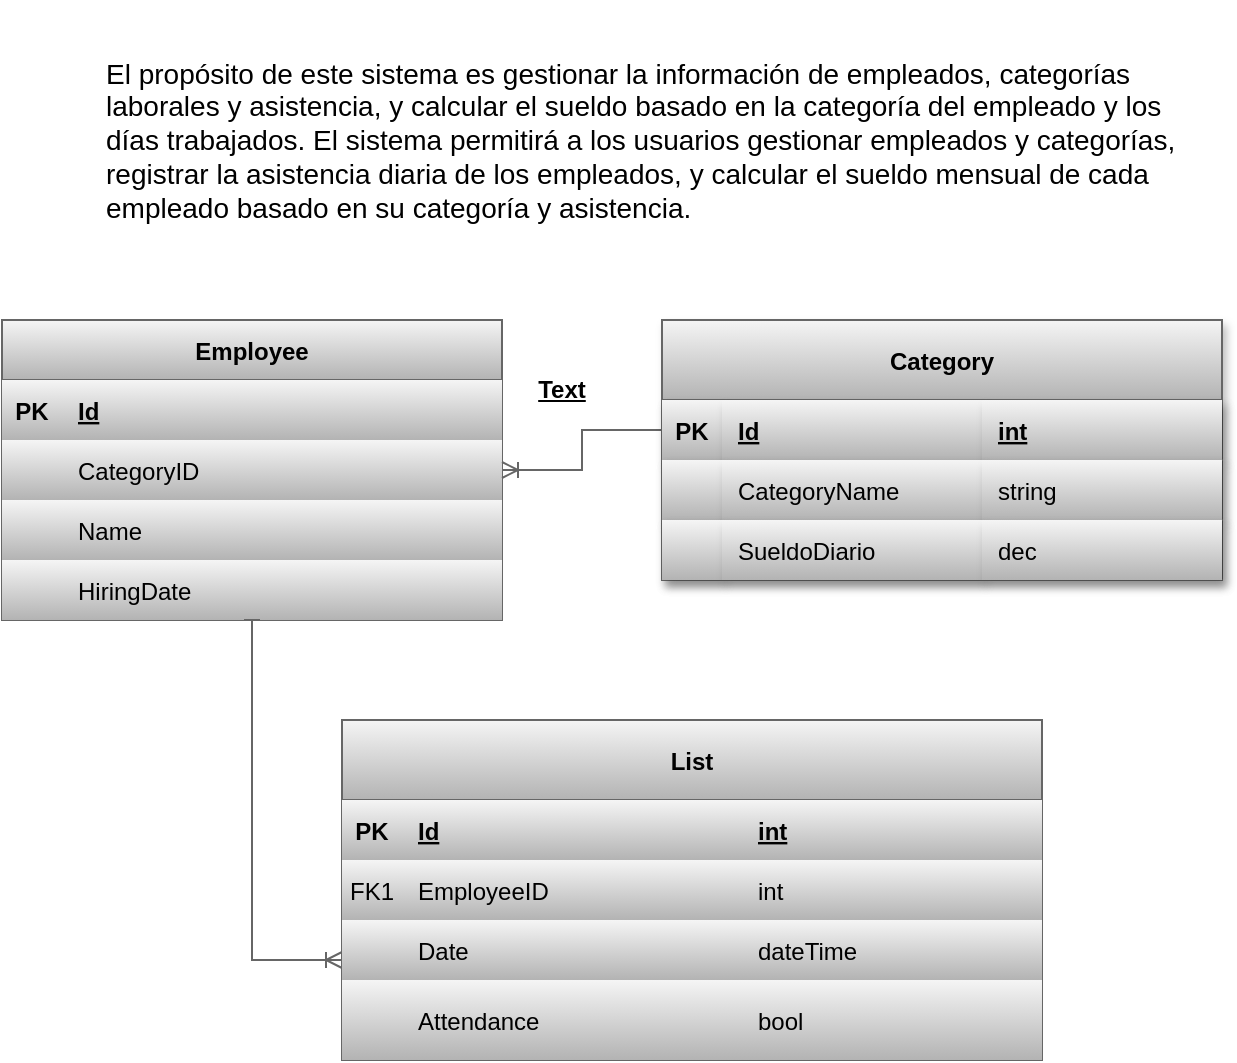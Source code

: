 <mxfile version="24.7.6">
  <diagram id="R2lEEEUBdFMjLlhIrx00" name="Page-1">
    <mxGraphModel dx="1195" dy="643" grid="1" gridSize="10" guides="1" tooltips="1" connect="1" arrows="1" fold="1" page="1" pageScale="1" pageWidth="850" pageHeight="1100" math="0" shadow="0" extFonts="Permanent Marker^https://fonts.googleapis.com/css?family=Permanent+Marker">
      <root>
        <mxCell id="0" />
        <mxCell id="1" parent="0" />
        <mxCell id="C-vyLk0tnHw3VtMMgP7b-23" value="Employee" style="shape=table;startSize=30;container=1;collapsible=1;childLayout=tableLayout;fixedRows=1;rowLines=0;fontStyle=1;align=center;resizeLast=1;fillColor=#f5f5f5;strokeColor=#666666;gradientColor=#b3b3b3;rounded=0;" parent="1" vertex="1">
          <mxGeometry x="100" y="180" width="250" height="150" as="geometry">
            <mxRectangle x="120" y="120" width="90" height="30" as="alternateBounds" />
          </mxGeometry>
        </mxCell>
        <mxCell id="C-vyLk0tnHw3VtMMgP7b-24" value="" style="shape=partialRectangle;collapsible=0;dropTarget=0;pointerEvents=0;fillColor=#f5f5f5;points=[[0,0.5],[1,0.5]];portConstraint=eastwest;top=0;left=0;right=0;bottom=1;strokeColor=#666666;gradientColor=#b3b3b3;rounded=0;" parent="C-vyLk0tnHw3VtMMgP7b-23" vertex="1">
          <mxGeometry y="30" width="250" height="30" as="geometry" />
        </mxCell>
        <mxCell id="C-vyLk0tnHw3VtMMgP7b-25" value="PK" style="shape=partialRectangle;overflow=hidden;connectable=0;fillColor=#f5f5f5;top=0;left=0;bottom=0;right=0;fontStyle=1;strokeColor=#666666;gradientColor=#b3b3b3;rounded=0;" parent="C-vyLk0tnHw3VtMMgP7b-24" vertex="1">
          <mxGeometry width="30" height="30" as="geometry">
            <mxRectangle width="30" height="30" as="alternateBounds" />
          </mxGeometry>
        </mxCell>
        <mxCell id="C-vyLk0tnHw3VtMMgP7b-26" value="Id" style="shape=partialRectangle;overflow=hidden;connectable=0;fillColor=#f5f5f5;top=0;left=0;bottom=0;right=0;align=left;spacingLeft=6;fontStyle=5;strokeColor=#666666;gradientColor=#b3b3b3;rounded=0;" parent="C-vyLk0tnHw3VtMMgP7b-24" vertex="1">
          <mxGeometry x="30" width="220" height="30" as="geometry">
            <mxRectangle width="220" height="30" as="alternateBounds" />
          </mxGeometry>
        </mxCell>
        <mxCell id="C-vyLk0tnHw3VtMMgP7b-27" value="" style="shape=partialRectangle;collapsible=0;dropTarget=0;pointerEvents=0;fillColor=#f5f5f5;points=[[0,0.5],[1,0.5]];portConstraint=eastwest;top=0;left=0;right=0;bottom=0;strokeColor=#666666;gradientColor=#b3b3b3;rounded=0;" parent="C-vyLk0tnHw3VtMMgP7b-23" vertex="1">
          <mxGeometry y="60" width="250" height="30" as="geometry" />
        </mxCell>
        <mxCell id="C-vyLk0tnHw3VtMMgP7b-28" value="" style="shape=partialRectangle;overflow=hidden;connectable=0;fillColor=#f5f5f5;top=0;left=0;bottom=0;right=0;strokeColor=#666666;gradientColor=#b3b3b3;rounded=0;" parent="C-vyLk0tnHw3VtMMgP7b-27" vertex="1">
          <mxGeometry width="30" height="30" as="geometry">
            <mxRectangle width="30" height="30" as="alternateBounds" />
          </mxGeometry>
        </mxCell>
        <mxCell id="C-vyLk0tnHw3VtMMgP7b-29" value="CategoryID" style="shape=partialRectangle;overflow=hidden;connectable=0;fillColor=#f5f5f5;top=0;left=0;bottom=0;right=0;align=left;spacingLeft=6;strokeColor=#666666;gradientColor=#b3b3b3;rounded=0;" parent="C-vyLk0tnHw3VtMMgP7b-27" vertex="1">
          <mxGeometry x="30" width="220" height="30" as="geometry">
            <mxRectangle width="220" height="30" as="alternateBounds" />
          </mxGeometry>
        </mxCell>
        <mxCell id="PpUkN2fcghukrHoMmAqq-85" style="shape=partialRectangle;collapsible=0;dropTarget=0;pointerEvents=0;fillColor=#f5f5f5;points=[[0,0.5],[1,0.5]];portConstraint=eastwest;top=0;left=0;right=0;bottom=0;strokeColor=#666666;gradientColor=#b3b3b3;rounded=0;" vertex="1" parent="C-vyLk0tnHw3VtMMgP7b-23">
          <mxGeometry y="90" width="250" height="30" as="geometry" />
        </mxCell>
        <mxCell id="PpUkN2fcghukrHoMmAqq-86" style="shape=partialRectangle;overflow=hidden;connectable=0;fillColor=#f5f5f5;top=0;left=0;bottom=0;right=0;strokeColor=#666666;gradientColor=#b3b3b3;rounded=0;" vertex="1" parent="PpUkN2fcghukrHoMmAqq-85">
          <mxGeometry width="30" height="30" as="geometry">
            <mxRectangle width="30" height="30" as="alternateBounds" />
          </mxGeometry>
        </mxCell>
        <mxCell id="PpUkN2fcghukrHoMmAqq-87" value="Name" style="shape=partialRectangle;overflow=hidden;connectable=0;fillColor=#f5f5f5;top=0;left=0;bottom=0;right=0;align=left;spacingLeft=6;strokeColor=#666666;gradientColor=#b3b3b3;rounded=0;" vertex="1" parent="PpUkN2fcghukrHoMmAqq-85">
          <mxGeometry x="30" width="220" height="30" as="geometry">
            <mxRectangle width="220" height="30" as="alternateBounds" />
          </mxGeometry>
        </mxCell>
        <mxCell id="PpUkN2fcghukrHoMmAqq-88" style="shape=partialRectangle;collapsible=0;dropTarget=0;pointerEvents=0;fillColor=#f5f5f5;points=[[0,0.5],[1,0.5]];portConstraint=eastwest;top=0;left=0;right=0;bottom=0;strokeColor=#666666;gradientColor=#b3b3b3;rounded=0;" vertex="1" parent="C-vyLk0tnHw3VtMMgP7b-23">
          <mxGeometry y="120" width="250" height="30" as="geometry" />
        </mxCell>
        <mxCell id="PpUkN2fcghukrHoMmAqq-89" style="shape=partialRectangle;overflow=hidden;connectable=0;fillColor=#f5f5f5;top=0;left=0;bottom=0;right=0;strokeColor=#666666;gradientColor=#b3b3b3;rounded=0;" vertex="1" parent="PpUkN2fcghukrHoMmAqq-88">
          <mxGeometry width="30" height="30" as="geometry">
            <mxRectangle width="30" height="30" as="alternateBounds" />
          </mxGeometry>
        </mxCell>
        <mxCell id="PpUkN2fcghukrHoMmAqq-90" value="HiringDate" style="shape=partialRectangle;overflow=hidden;connectable=0;fillColor=#f5f5f5;top=0;left=0;bottom=0;right=0;align=left;spacingLeft=6;strokeColor=#666666;gradientColor=#b3b3b3;rounded=0;" vertex="1" parent="PpUkN2fcghukrHoMmAqq-88">
          <mxGeometry x="30" width="220" height="30" as="geometry">
            <mxRectangle width="220" height="30" as="alternateBounds" />
          </mxGeometry>
        </mxCell>
        <mxCell id="PpUkN2fcghukrHoMmAqq-4" value="" style="edgeStyle=orthogonalEdgeStyle;rounded=0;orthogonalLoop=1;jettySize=auto;html=1;endArrow=ERoneToMany;endFill=0;fillColor=#f5f5f5;strokeColor=#666666;gradientColor=#b3b3b3;" edge="1" parent="1" source="C-vyLk0tnHw3VtMMgP7b-3" target="C-vyLk0tnHw3VtMMgP7b-27">
          <mxGeometry relative="1" as="geometry" />
        </mxCell>
        <mxCell id="PpUkN2fcghukrHoMmAqq-5" style="edgeStyle=orthogonalEdgeStyle;rounded=0;orthogonalLoop=1;jettySize=auto;html=1;endArrow=baseDash;endFill=0;startArrow=ERoneToMany;startFill=0;fillColor=#f5f5f5;strokeColor=#666666;gradientColor=#b3b3b3;entryX=0.5;entryY=1;entryDx=0;entryDy=0;" edge="1" parent="1" source="C-vyLk0tnHw3VtMMgP7b-13" target="C-vyLk0tnHw3VtMMgP7b-23">
          <mxGeometry relative="1" as="geometry">
            <mxPoint x="150" y="280" as="targetPoint" />
            <Array as="points">
              <mxPoint x="225" y="500" />
            </Array>
          </mxGeometry>
        </mxCell>
        <mxCell id="C-vyLk0tnHw3VtMMgP7b-13" value="List" style="shape=table;startSize=40;container=1;collapsible=1;childLayout=tableLayout;fixedRows=1;rowLines=0;fontStyle=1;align=center;resizeLast=1;fillColor=#f5f5f5;strokeColor=#666666;gradientColor=#b3b3b3;rounded=0;" parent="1" vertex="1">
          <mxGeometry x="270" y="380" width="350" height="170" as="geometry">
            <mxRectangle x="340" y="280" width="60" height="30" as="alternateBounds" />
          </mxGeometry>
        </mxCell>
        <mxCell id="C-vyLk0tnHw3VtMMgP7b-14" value="" style="shape=partialRectangle;collapsible=0;dropTarget=0;pointerEvents=0;fillColor=#f5f5f5;points=[[0,0.5],[1,0.5]];portConstraint=eastwest;top=0;left=0;right=0;bottom=1;strokeColor=#666666;gradientColor=#b3b3b3;rounded=0;" parent="C-vyLk0tnHw3VtMMgP7b-13" vertex="1">
          <mxGeometry y="40" width="350" height="30" as="geometry" />
        </mxCell>
        <mxCell id="C-vyLk0tnHw3VtMMgP7b-15" value="PK" style="shape=partialRectangle;overflow=hidden;connectable=0;fillColor=#f5f5f5;top=0;left=0;bottom=0;right=0;fontStyle=1;strokeColor=#666666;gradientColor=#b3b3b3;rounded=0;" parent="C-vyLk0tnHw3VtMMgP7b-14" vertex="1">
          <mxGeometry width="30" height="30" as="geometry">
            <mxRectangle width="30" height="30" as="alternateBounds" />
          </mxGeometry>
        </mxCell>
        <mxCell id="C-vyLk0tnHw3VtMMgP7b-16" value="Id" style="shape=partialRectangle;overflow=hidden;connectable=0;fillColor=#f5f5f5;top=0;left=0;bottom=0;right=0;align=left;spacingLeft=6;fontStyle=5;strokeColor=#666666;gradientColor=#b3b3b3;rounded=0;" parent="C-vyLk0tnHw3VtMMgP7b-14" vertex="1">
          <mxGeometry x="30" width="170" height="30" as="geometry">
            <mxRectangle width="170" height="30" as="alternateBounds" />
          </mxGeometry>
        </mxCell>
        <mxCell id="PpUkN2fcghukrHoMmAqq-107" value="int" style="shape=partialRectangle;overflow=hidden;connectable=0;fillColor=#f5f5f5;top=0;left=0;bottom=0;right=0;align=left;spacingLeft=6;fontStyle=5;strokeColor=#666666;gradientColor=#b3b3b3;rounded=0;" vertex="1" parent="C-vyLk0tnHw3VtMMgP7b-14">
          <mxGeometry x="200" width="130" height="30" as="geometry">
            <mxRectangle width="130" height="30" as="alternateBounds" />
          </mxGeometry>
        </mxCell>
        <mxCell id="PpUkN2fcghukrHoMmAqq-111" style="shape=partialRectangle;overflow=hidden;connectable=0;fillColor=#f5f5f5;top=0;left=0;bottom=0;right=0;align=left;spacingLeft=6;fontStyle=5;strokeColor=#666666;gradientColor=#b3b3b3;rounded=0;" vertex="1" parent="C-vyLk0tnHw3VtMMgP7b-14">
          <mxGeometry x="330" width="20" height="30" as="geometry">
            <mxRectangle width="20" height="30" as="alternateBounds" />
          </mxGeometry>
        </mxCell>
        <mxCell id="C-vyLk0tnHw3VtMMgP7b-17" value="" style="shape=partialRectangle;collapsible=0;dropTarget=0;pointerEvents=0;fillColor=#f5f5f5;points=[[0,0.5],[1,0.5]];portConstraint=eastwest;top=0;left=0;right=0;bottom=0;strokeColor=#666666;gradientColor=#b3b3b3;rounded=0;" parent="C-vyLk0tnHw3VtMMgP7b-13" vertex="1">
          <mxGeometry y="70" width="350" height="30" as="geometry" />
        </mxCell>
        <mxCell id="C-vyLk0tnHw3VtMMgP7b-18" value="FK1" style="shape=partialRectangle;overflow=hidden;connectable=0;fillColor=#f5f5f5;top=0;left=0;bottom=0;right=0;strokeColor=#666666;gradientColor=#b3b3b3;rounded=0;" parent="C-vyLk0tnHw3VtMMgP7b-17" vertex="1">
          <mxGeometry width="30" height="30" as="geometry">
            <mxRectangle width="30" height="30" as="alternateBounds" />
          </mxGeometry>
        </mxCell>
        <mxCell id="C-vyLk0tnHw3VtMMgP7b-19" value="EmployeeID" style="shape=partialRectangle;overflow=hidden;connectable=0;fillColor=#f5f5f5;top=0;left=0;bottom=0;right=0;align=left;spacingLeft=6;strokeColor=#666666;gradientColor=#b3b3b3;rounded=0;" parent="C-vyLk0tnHw3VtMMgP7b-17" vertex="1">
          <mxGeometry x="30" width="170" height="30" as="geometry">
            <mxRectangle width="170" height="30" as="alternateBounds" />
          </mxGeometry>
        </mxCell>
        <mxCell id="PpUkN2fcghukrHoMmAqq-108" value="int" style="shape=partialRectangle;overflow=hidden;connectable=0;fillColor=#f5f5f5;top=0;left=0;bottom=0;right=0;align=left;spacingLeft=6;strokeColor=#666666;gradientColor=#b3b3b3;rounded=0;" vertex="1" parent="C-vyLk0tnHw3VtMMgP7b-17">
          <mxGeometry x="200" width="130" height="30" as="geometry">
            <mxRectangle width="130" height="30" as="alternateBounds" />
          </mxGeometry>
        </mxCell>
        <mxCell id="PpUkN2fcghukrHoMmAqq-112" style="shape=partialRectangle;overflow=hidden;connectable=0;fillColor=#f5f5f5;top=0;left=0;bottom=0;right=0;align=left;spacingLeft=6;strokeColor=#666666;gradientColor=#b3b3b3;rounded=0;" vertex="1" parent="C-vyLk0tnHw3VtMMgP7b-17">
          <mxGeometry x="330" width="20" height="30" as="geometry">
            <mxRectangle width="20" height="30" as="alternateBounds" />
          </mxGeometry>
        </mxCell>
        <mxCell id="PpUkN2fcghukrHoMmAqq-91" style="shape=partialRectangle;collapsible=0;dropTarget=0;pointerEvents=0;fillColor=#f5f5f5;points=[[0,0.5],[1,0.5]];portConstraint=eastwest;top=0;left=0;right=0;bottom=0;strokeColor=#666666;gradientColor=#b3b3b3;rounded=0;" vertex="1" parent="C-vyLk0tnHw3VtMMgP7b-13">
          <mxGeometry y="100" width="350" height="30" as="geometry" />
        </mxCell>
        <mxCell id="PpUkN2fcghukrHoMmAqq-92" style="shape=partialRectangle;overflow=hidden;connectable=0;fillColor=#f5f5f5;top=0;left=0;bottom=0;right=0;strokeColor=#666666;gradientColor=#b3b3b3;rounded=0;" vertex="1" parent="PpUkN2fcghukrHoMmAqq-91">
          <mxGeometry width="30" height="30" as="geometry">
            <mxRectangle width="30" height="30" as="alternateBounds" />
          </mxGeometry>
        </mxCell>
        <mxCell id="PpUkN2fcghukrHoMmAqq-93" value="Date" style="shape=partialRectangle;overflow=hidden;connectable=0;fillColor=#f5f5f5;top=0;left=0;bottom=0;right=0;align=left;spacingLeft=6;strokeColor=#666666;gradientColor=#b3b3b3;rounded=0;" vertex="1" parent="PpUkN2fcghukrHoMmAqq-91">
          <mxGeometry x="30" width="170" height="30" as="geometry">
            <mxRectangle width="170" height="30" as="alternateBounds" />
          </mxGeometry>
        </mxCell>
        <mxCell id="PpUkN2fcghukrHoMmAqq-109" value="dateTime " style="shape=partialRectangle;overflow=hidden;connectable=0;fillColor=#f5f5f5;top=0;left=0;bottom=0;right=0;align=left;spacingLeft=6;strokeColor=#666666;gradientColor=#b3b3b3;rounded=0;" vertex="1" parent="PpUkN2fcghukrHoMmAqq-91">
          <mxGeometry x="200" width="130" height="30" as="geometry">
            <mxRectangle width="130" height="30" as="alternateBounds" />
          </mxGeometry>
        </mxCell>
        <mxCell id="PpUkN2fcghukrHoMmAqq-113" style="shape=partialRectangle;overflow=hidden;connectable=0;fillColor=#f5f5f5;top=0;left=0;bottom=0;right=0;align=left;spacingLeft=6;strokeColor=#666666;gradientColor=#b3b3b3;rounded=0;" vertex="1" parent="PpUkN2fcghukrHoMmAqq-91">
          <mxGeometry x="330" width="20" height="30" as="geometry">
            <mxRectangle width="20" height="30" as="alternateBounds" />
          </mxGeometry>
        </mxCell>
        <mxCell id="PpUkN2fcghukrHoMmAqq-94" style="shape=partialRectangle;collapsible=0;dropTarget=0;pointerEvents=0;fillColor=#f5f5f5;points=[[0,0.5],[1,0.5]];portConstraint=eastwest;top=0;left=0;right=0;bottom=0;strokeColor=#666666;gradientColor=#b3b3b3;rounded=0;" vertex="1" parent="C-vyLk0tnHw3VtMMgP7b-13">
          <mxGeometry y="130" width="350" height="40" as="geometry" />
        </mxCell>
        <mxCell id="PpUkN2fcghukrHoMmAqq-95" style="shape=partialRectangle;overflow=hidden;connectable=0;fillColor=#f5f5f5;top=0;left=0;bottom=0;right=0;strokeColor=#666666;gradientColor=#b3b3b3;rounded=0;" vertex="1" parent="PpUkN2fcghukrHoMmAqq-94">
          <mxGeometry width="30" height="40" as="geometry">
            <mxRectangle width="30" height="40" as="alternateBounds" />
          </mxGeometry>
        </mxCell>
        <mxCell id="PpUkN2fcghukrHoMmAqq-96" value="Attendance" style="shape=partialRectangle;overflow=hidden;connectable=0;fillColor=#f5f5f5;top=0;left=0;bottom=0;right=0;align=left;spacingLeft=6;strokeColor=#666666;gradientColor=#b3b3b3;rounded=0;" vertex="1" parent="PpUkN2fcghukrHoMmAqq-94">
          <mxGeometry x="30" width="170" height="40" as="geometry">
            <mxRectangle width="170" height="40" as="alternateBounds" />
          </mxGeometry>
        </mxCell>
        <mxCell id="PpUkN2fcghukrHoMmAqq-110" value="bool" style="shape=partialRectangle;overflow=hidden;connectable=0;fillColor=#f5f5f5;top=0;left=0;bottom=0;right=0;align=left;spacingLeft=6;strokeColor=#666666;gradientColor=#b3b3b3;rounded=0;" vertex="1" parent="PpUkN2fcghukrHoMmAqq-94">
          <mxGeometry x="200" width="130" height="40" as="geometry">
            <mxRectangle width="130" height="40" as="alternateBounds" />
          </mxGeometry>
        </mxCell>
        <mxCell id="PpUkN2fcghukrHoMmAqq-114" style="shape=partialRectangle;overflow=hidden;connectable=0;fillColor=#f5f5f5;top=0;left=0;bottom=0;right=0;align=left;spacingLeft=6;strokeColor=#666666;gradientColor=#b3b3b3;rounded=0;" vertex="1" parent="PpUkN2fcghukrHoMmAqq-94">
          <mxGeometry x="330" width="20" height="40" as="geometry">
            <mxRectangle width="20" height="40" as="alternateBounds" />
          </mxGeometry>
        </mxCell>
        <mxCell id="C-vyLk0tnHw3VtMMgP7b-2" value="Category" style="shape=table;startSize=40;container=1;collapsible=1;childLayout=tableLayout;fixedRows=1;rowLines=0;fontStyle=1;align=center;resizeLast=1;fillColor=#f5f5f5;strokeColor=#666666;gradientColor=#b3b3b3;rounded=0;shadow=1;" parent="1" vertex="1">
          <mxGeometry x="430" y="180" width="280" height="130" as="geometry">
            <mxRectangle x="450" y="120" width="90" height="30" as="alternateBounds" />
          </mxGeometry>
        </mxCell>
        <mxCell id="C-vyLk0tnHw3VtMMgP7b-3" value="" style="shape=partialRectangle;collapsible=0;dropTarget=0;pointerEvents=0;fillColor=#f5f5f5;points=[[0,0.5],[1,0.5]];portConstraint=eastwest;top=0;left=0;right=0;bottom=1;strokeColor=#666666;gradientColor=#b3b3b3;rounded=0;shadow=1;" parent="C-vyLk0tnHw3VtMMgP7b-2" vertex="1">
          <mxGeometry y="40" width="280" height="30" as="geometry" />
        </mxCell>
        <mxCell id="C-vyLk0tnHw3VtMMgP7b-4" value="PK" style="shape=partialRectangle;overflow=hidden;connectable=0;fillColor=#f5f5f5;top=0;left=0;bottom=0;right=0;fontStyle=1;strokeColor=#666666;gradientColor=#b3b3b3;rounded=0;shadow=1;" parent="C-vyLk0tnHw3VtMMgP7b-3" vertex="1">
          <mxGeometry width="30" height="30" as="geometry">
            <mxRectangle width="30" height="30" as="alternateBounds" />
          </mxGeometry>
        </mxCell>
        <mxCell id="C-vyLk0tnHw3VtMMgP7b-5" value="Id" style="shape=partialRectangle;overflow=hidden;connectable=0;fillColor=#f5f5f5;top=0;left=0;bottom=0;right=0;align=left;spacingLeft=6;fontStyle=5;strokeColor=#666666;gradientColor=#b3b3b3;rounded=0;shadow=1;" parent="C-vyLk0tnHw3VtMMgP7b-3" vertex="1">
          <mxGeometry x="30" width="130" height="30" as="geometry">
            <mxRectangle width="130" height="30" as="alternateBounds" />
          </mxGeometry>
        </mxCell>
        <mxCell id="PpUkN2fcghukrHoMmAqq-100" value="int" style="shape=partialRectangle;overflow=hidden;connectable=0;fillColor=#f5f5f5;top=0;left=0;bottom=0;right=0;align=left;spacingLeft=6;fontStyle=5;strokeColor=#666666;gradientColor=#b3b3b3;rounded=0;shadow=1;" vertex="1" parent="C-vyLk0tnHw3VtMMgP7b-3">
          <mxGeometry x="160" width="120" height="30" as="geometry">
            <mxRectangle width="120" height="30" as="alternateBounds" />
          </mxGeometry>
        </mxCell>
        <mxCell id="PpUkN2fcghukrHoMmAqq-75" style="shape=partialRectangle;collapsible=0;dropTarget=0;pointerEvents=0;fillColor=#f5f5f5;points=[[0,0.5],[1,0.5]];portConstraint=eastwest;top=0;left=0;right=0;bottom=1;strokeColor=#666666;gradientColor=#b3b3b3;rounded=0;shadow=1;" vertex="1" parent="C-vyLk0tnHw3VtMMgP7b-2">
          <mxGeometry y="70" width="280" height="30" as="geometry" />
        </mxCell>
        <mxCell id="PpUkN2fcghukrHoMmAqq-76" style="shape=partialRectangle;overflow=hidden;connectable=0;fillColor=#f5f5f5;top=0;left=0;bottom=0;right=0;fontStyle=1;strokeColor=#666666;gradientColor=#b3b3b3;rounded=0;shadow=1;" vertex="1" parent="PpUkN2fcghukrHoMmAqq-75">
          <mxGeometry width="30" height="30" as="geometry">
            <mxRectangle width="30" height="30" as="alternateBounds" />
          </mxGeometry>
        </mxCell>
        <mxCell id="PpUkN2fcghukrHoMmAqq-77" value="CategoryName" style="shape=partialRectangle;overflow=hidden;connectable=0;fillColor=#f5f5f5;top=0;left=0;bottom=0;right=0;align=left;spacingLeft=6;fontStyle=0;strokeColor=#666666;gradientColor=#b3b3b3;rounded=0;shadow=1;" vertex="1" parent="PpUkN2fcghukrHoMmAqq-75">
          <mxGeometry x="30" width="130" height="30" as="geometry">
            <mxRectangle width="130" height="30" as="alternateBounds" />
          </mxGeometry>
        </mxCell>
        <mxCell id="PpUkN2fcghukrHoMmAqq-101" value="string" style="shape=partialRectangle;overflow=hidden;connectable=0;fillColor=#f5f5f5;top=0;left=0;bottom=0;right=0;align=left;spacingLeft=6;fontStyle=0;strokeColor=#666666;gradientColor=#b3b3b3;rounded=0;shadow=1;" vertex="1" parent="PpUkN2fcghukrHoMmAqq-75">
          <mxGeometry x="160" width="120" height="30" as="geometry">
            <mxRectangle width="120" height="30" as="alternateBounds" />
          </mxGeometry>
        </mxCell>
        <mxCell id="PpUkN2fcghukrHoMmAqq-82" style="shape=partialRectangle;collapsible=0;dropTarget=0;pointerEvents=0;fillColor=#f5f5f5;points=[[0,0.5],[1,0.5]];portConstraint=eastwest;top=0;left=0;right=0;bottom=1;strokeColor=#666666;gradientColor=#b3b3b3;rounded=0;shadow=1;" vertex="1" parent="C-vyLk0tnHw3VtMMgP7b-2">
          <mxGeometry y="100" width="280" height="30" as="geometry" />
        </mxCell>
        <mxCell id="PpUkN2fcghukrHoMmAqq-83" style="shape=partialRectangle;overflow=hidden;connectable=0;fillColor=#f5f5f5;top=0;left=0;bottom=0;right=0;fontStyle=1;strokeColor=#666666;gradientColor=#b3b3b3;rounded=0;shadow=1;" vertex="1" parent="PpUkN2fcghukrHoMmAqq-82">
          <mxGeometry width="30" height="30" as="geometry">
            <mxRectangle width="30" height="30" as="alternateBounds" />
          </mxGeometry>
        </mxCell>
        <mxCell id="PpUkN2fcghukrHoMmAqq-84" value="SueldoDiario " style="shape=partialRectangle;overflow=hidden;connectable=0;fillColor=#f5f5f5;top=0;left=0;bottom=0;right=0;align=left;spacingLeft=6;fontStyle=0;strokeColor=#666666;gradientColor=#b3b3b3;rounded=0;shadow=1;" vertex="1" parent="PpUkN2fcghukrHoMmAqq-82">
          <mxGeometry x="30" width="130" height="30" as="geometry">
            <mxRectangle width="130" height="30" as="alternateBounds" />
          </mxGeometry>
        </mxCell>
        <mxCell id="PpUkN2fcghukrHoMmAqq-102" value="dec" style="shape=partialRectangle;overflow=hidden;connectable=0;fillColor=#f5f5f5;top=0;left=0;bottom=0;right=0;align=left;spacingLeft=6;fontStyle=0;strokeColor=#666666;gradientColor=#b3b3b3;rounded=0;shadow=1;" vertex="1" parent="PpUkN2fcghukrHoMmAqq-82">
          <mxGeometry x="160" width="120" height="30" as="geometry">
            <mxRectangle width="120" height="30" as="alternateBounds" />
          </mxGeometry>
        </mxCell>
        <mxCell id="PpUkN2fcghukrHoMmAqq-121" value="Text" style="text;html=1;align=center;verticalAlign=middle;whiteSpace=wrap;rounded=0;fontFamily=Helvetica;fontSize=12;fontColor=default;fontStyle=5;" vertex="1" parent="1">
          <mxGeometry x="350" y="200" width="60" height="30" as="geometry" />
        </mxCell>
        <mxCell id="PpUkN2fcghukrHoMmAqq-122" value="&lt;font style=&quot;font-size: 14px; font-weight: normal;&quot;&gt;&lt;font style=&quot;font-size: 14px;&quot;&gt;El propósito de este sistema es gestionar la información de empleados, categorías laborales y asistencia, y calcular el sueldo basado en la categoría del empleado y los días trabajados. El&amp;nbsp;&lt;/font&gt;&lt;font style=&quot;font-size: 14px;&quot;&gt;sistema permitirá a los usuarios gestionar empleados y categorías, registrar la asistencia diaria de los empleados, y calcular el sueldo mensual de cada empleado basado en su categoría y asistencia.&lt;/font&gt;&lt;/font&gt;" style="text;html=1;align=left;verticalAlign=middle;whiteSpace=wrap;rounded=0;fontFamily=Helvetica;fontSize=12;fontColor=default;fontStyle=1;" vertex="1" parent="1">
          <mxGeometry x="150" y="20" width="550" height="140" as="geometry" />
        </mxCell>
      </root>
    </mxGraphModel>
  </diagram>
</mxfile>
